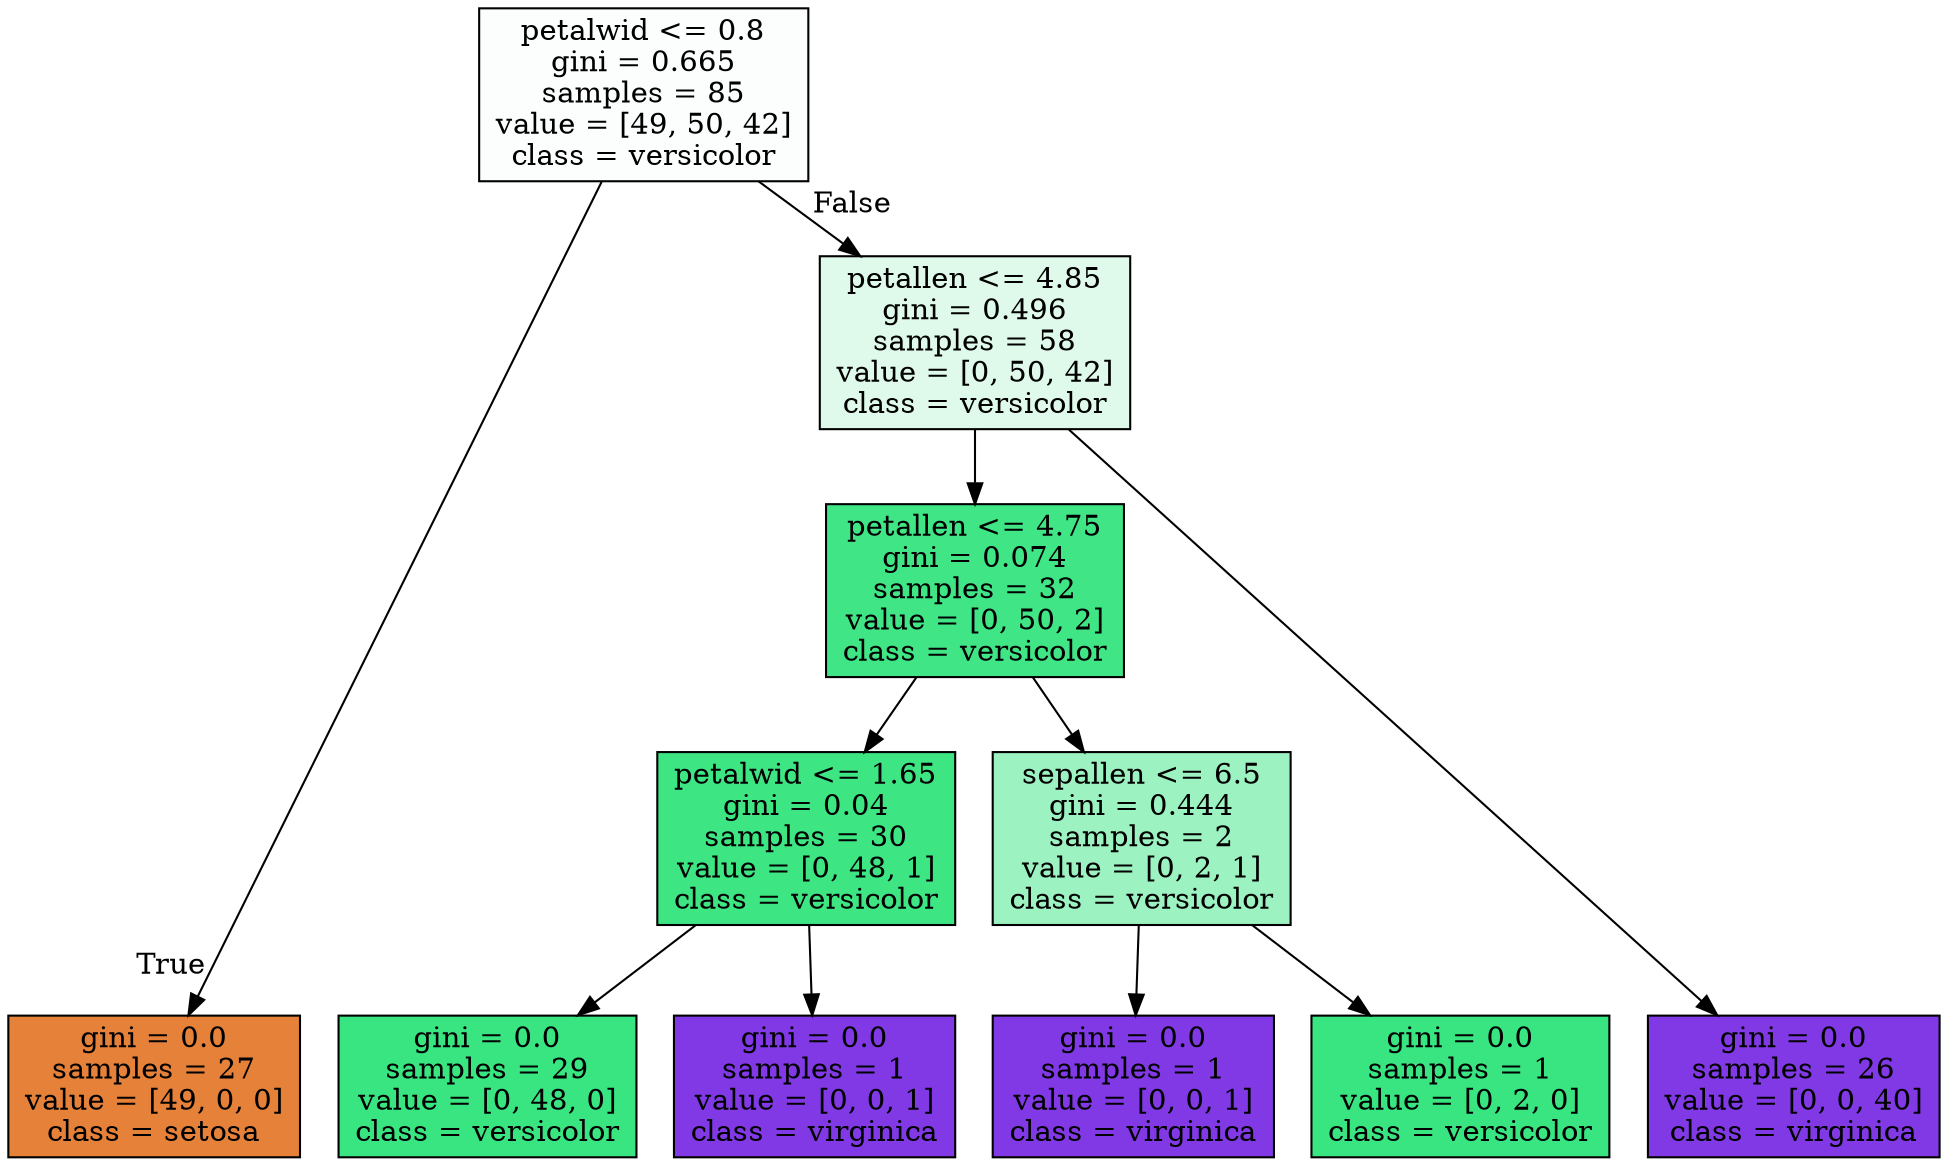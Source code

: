 digraph Tree {
node [shape=box, style="filled", color="black"] ;
graph [ranksep=equally, splines=polyline] ;
0 [label="petalwid <= 0.8\ngini = 0.665\nsamples = 85\nvalue = [49, 50, 42]\nclass = versicolor", fillcolor="#39e58103"] ;
1 [label="gini = 0.0\nsamples = 27\nvalue = [49, 0, 0]\nclass = setosa", fillcolor="#e58139ff"] ;
0 -> 1 [labeldistance=2.5, labelangle=45, headlabel="True"] ;
2 [label="petallen <= 4.85\ngini = 0.496\nsamples = 58\nvalue = [0, 50, 42]\nclass = versicolor", fillcolor="#39e58129"] ;
0 -> 2 [labeldistance=2.5, labelangle=-45, headlabel="False"] ;
3 [label="petallen <= 4.75\ngini = 0.074\nsamples = 32\nvalue = [0, 50, 2]\nclass = versicolor", fillcolor="#39e581f5"] ;
2 -> 3 ;
4 [label="petalwid <= 1.65\ngini = 0.04\nsamples = 30\nvalue = [0, 48, 1]\nclass = versicolor", fillcolor="#39e581fa"] ;
3 -> 4 ;
5 [label="gini = 0.0\nsamples = 29\nvalue = [0, 48, 0]\nclass = versicolor", fillcolor="#39e581ff"] ;
4 -> 5 ;
6 [label="gini = 0.0\nsamples = 1\nvalue = [0, 0, 1]\nclass = virginica", fillcolor="#8139e5ff"] ;
4 -> 6 ;
7 [label="sepallen <= 6.5\ngini = 0.444\nsamples = 2\nvalue = [0, 2, 1]\nclass = versicolor", fillcolor="#39e5817f"] ;
3 -> 7 ;
8 [label="gini = 0.0\nsamples = 1\nvalue = [0, 0, 1]\nclass = virginica", fillcolor="#8139e5ff"] ;
7 -> 8 ;
9 [label="gini = 0.0\nsamples = 1\nvalue = [0, 2, 0]\nclass = versicolor", fillcolor="#39e581ff"] ;
7 -> 9 ;
10 [label="gini = 0.0\nsamples = 26\nvalue = [0, 0, 40]\nclass = virginica", fillcolor="#8139e5ff"] ;
2 -> 10 ;
{rank=same ; 0} ;
{rank=same ; 2} ;
{rank=same ; 3} ;
{rank=same ; 4; 7} ;
{rank=same ; 1; 5; 6; 8; 9; 10} ;
}